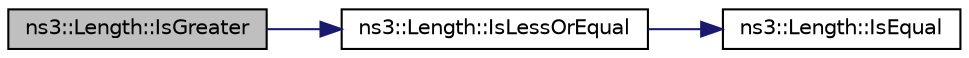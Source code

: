 digraph "ns3::Length::IsGreater"
{
 // LATEX_PDF_SIZE
  edge [fontname="Helvetica",fontsize="10",labelfontname="Helvetica",labelfontsize="10"];
  node [fontname="Helvetica",fontsize="10",shape=record];
  rankdir="LR";
  Node1 [label="ns3::Length::IsGreater",height=0.2,width=0.4,color="black", fillcolor="grey75", style="filled", fontcolor="black",tooltip="Check if other is less in value than this instance."];
  Node1 -> Node2 [color="midnightblue",fontsize="10",style="solid",fontname="Helvetica"];
  Node2 [label="ns3::Length::IsLessOrEqual",height=0.2,width=0.4,color="black", fillcolor="white", style="filled",URL="$classns3_1_1_length.html#a74435d5a38175ab8a14bbc7563d4e7c9",tooltip="Check if other is greater or equal in value than this instance."];
  Node2 -> Node3 [color="midnightblue",fontsize="10",style="solid",fontname="Helvetica"];
  Node3 [label="ns3::Length::IsEqual",height=0.2,width=0.4,color="black", fillcolor="white", style="filled",URL="$classns3_1_1_length.html#a6d11c0df69bc2a7262961157d4712d79",tooltip="Check if other is equal in value to this instance."];
}
